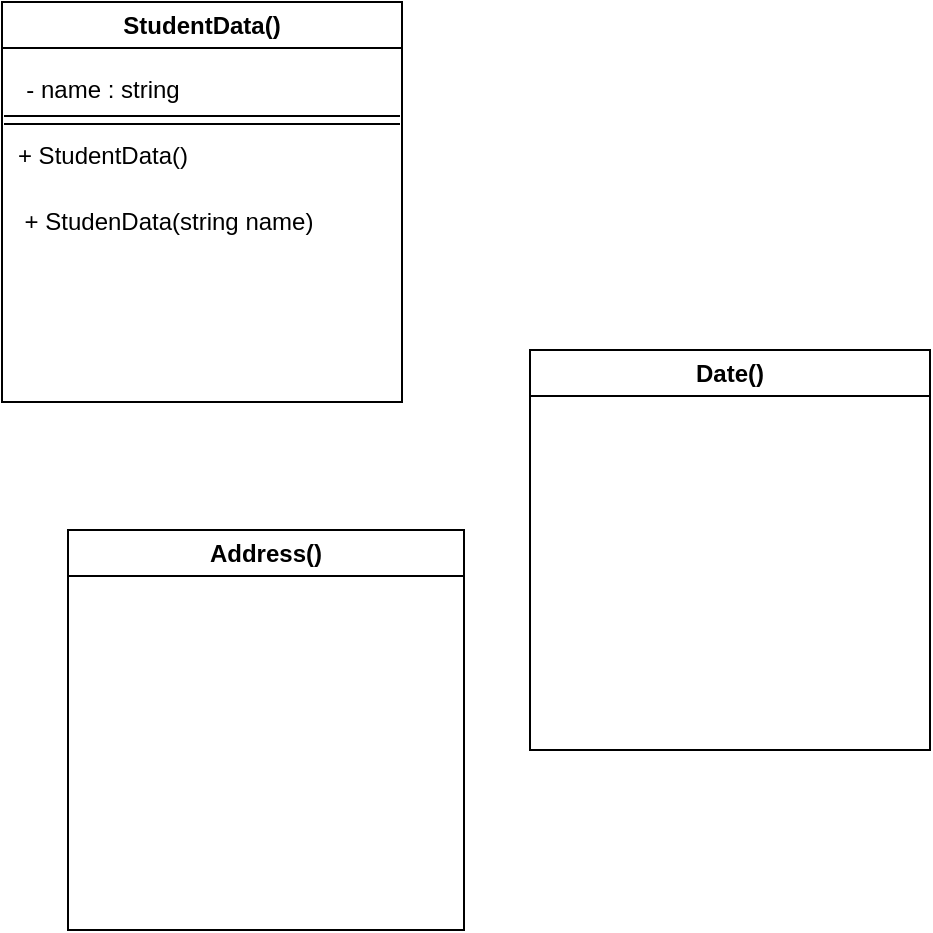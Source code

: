 <mxfile>
    <diagram id="HUtzCbDEeJswI2Xemcpe" name="Page-1">
        <mxGraphModel dx="332" dy="672" grid="1" gridSize="20" guides="1" tooltips="1" connect="1" arrows="1" fold="1" page="0" pageScale="1" pageWidth="850" pageHeight="1100" background="none" math="0" shadow="0">
            <root>
                <mxCell id="0"/>
                <mxCell id="1" parent="0"/>
                <mxCell id="2" value="StudentData()" style="swimlane;whiteSpace=wrap;html=1;" parent="1" vertex="1">
                    <mxGeometry y="66" width="200" height="200" as="geometry"/>
                </mxCell>
                <mxCell id="5" value="" style="shape=link;html=1;" edge="1" parent="2">
                    <mxGeometry width="100" relative="1" as="geometry">
                        <mxPoint x="1" y="59" as="sourcePoint"/>
                        <mxPoint x="199" y="59" as="targetPoint"/>
                        <Array as="points"/>
                    </mxGeometry>
                </mxCell>
                <mxCell id="7" value="- name : string" style="text;html=1;align=center;verticalAlign=middle;resizable=0;points=[];autosize=1;strokeColor=none;fillColor=none;" vertex="1" parent="2">
                    <mxGeometry y="27" width="99" height="33" as="geometry"/>
                </mxCell>
                <mxCell id="10" value="+ StudentData()" style="text;html=1;align=center;verticalAlign=middle;resizable=0;points=[];autosize=1;strokeColor=none;fillColor=none;" vertex="1" parent="2">
                    <mxGeometry y="60" width="99" height="33" as="geometry"/>
                </mxCell>
                <mxCell id="11" value="+ StudenData(string name)" style="text;html=1;align=center;verticalAlign=middle;resizable=0;points=[];autosize=1;strokeColor=none;fillColor=none;" vertex="1" parent="2">
                    <mxGeometry y="93" width="165" height="33" as="geometry"/>
                </mxCell>
                <mxCell id="3" value="Address()" style="swimlane;whiteSpace=wrap;html=1;" vertex="1" parent="1">
                    <mxGeometry x="33" y="330" width="198" height="200" as="geometry"/>
                </mxCell>
                <mxCell id="4" value="Date()" style="swimlane;whiteSpace=wrap;html=1;" vertex="1" parent="1">
                    <mxGeometry x="264" y="240" width="200" height="200" as="geometry"/>
                </mxCell>
            </root>
        </mxGraphModel>
    </diagram>
</mxfile>